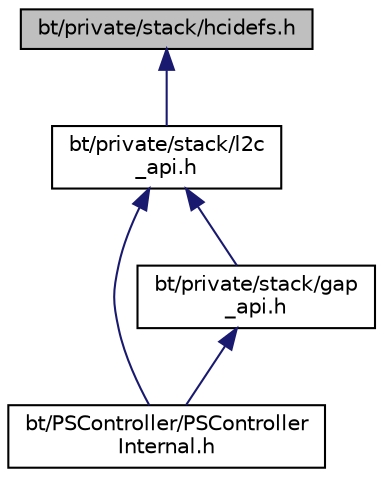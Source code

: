 digraph "bt/private/stack/hcidefs.h"
{
 // LATEX_PDF_SIZE
  edge [fontname="Helvetica",fontsize="10",labelfontname="Helvetica",labelfontsize="10"];
  node [fontname="Helvetica",fontsize="10",shape=record];
  Node1 [label="bt/private/stack/hcidefs.h",height=0.2,width=0.4,color="black", fillcolor="grey75", style="filled", fontcolor="black",tooltip=" "];
  Node1 -> Node2 [dir="back",color="midnightblue",fontsize="10",style="solid",fontname="Helvetica"];
  Node2 [label="bt/private/stack/l2c\l_api.h",height=0.2,width=0.4,color="black", fillcolor="white", style="filled",URL="$l2c__api_8h.html",tooltip=" "];
  Node2 -> Node3 [dir="back",color="midnightblue",fontsize="10",style="solid",fontname="Helvetica"];
  Node3 [label="bt/PSController/PSController\lInternal.h",height=0.2,width=0.4,color="black", fillcolor="white", style="filled",URL="$PSControllerInternal_8h.html",tooltip=" "];
  Node2 -> Node4 [dir="back",color="midnightblue",fontsize="10",style="solid",fontname="Helvetica"];
  Node4 [label="bt/private/stack/gap\l_api.h",height=0.2,width=0.4,color="black", fillcolor="white", style="filled",URL="$gap__api_8h.html",tooltip=" "];
  Node4 -> Node3 [dir="back",color="midnightblue",fontsize="10",style="solid",fontname="Helvetica"];
}

